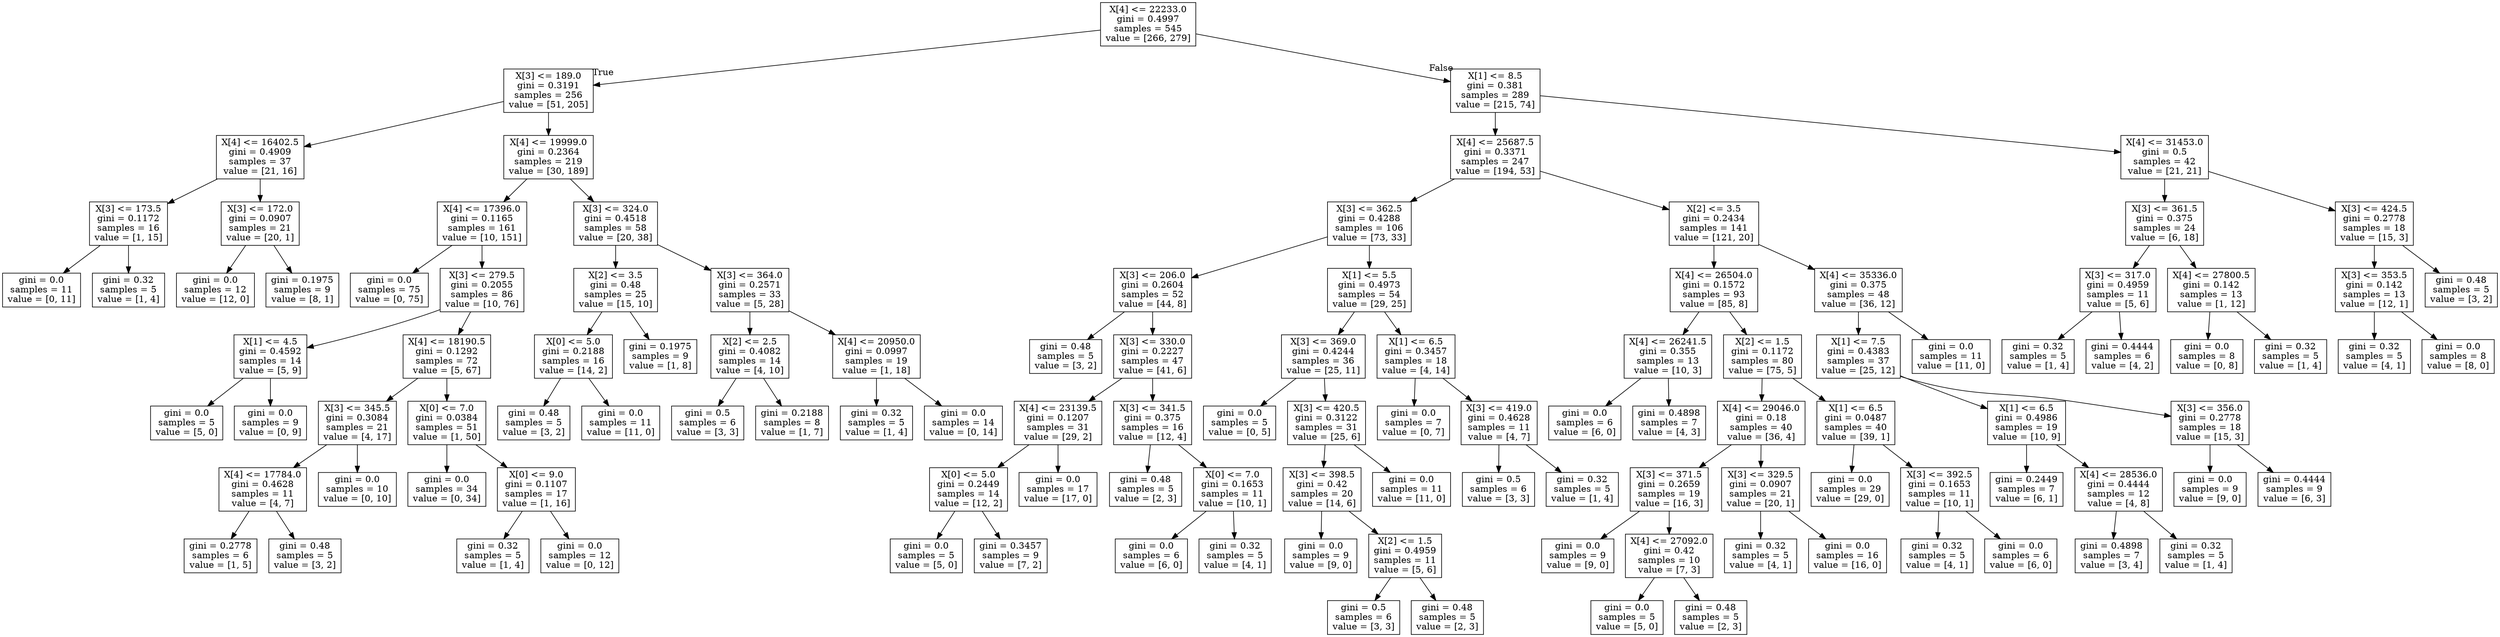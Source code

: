 digraph Tree {
node [shape=box] ;
0 [label="X[4] <= 22233.0\ngini = 0.4997\nsamples = 545\nvalue = [266, 279]"] ;
1 [label="X[3] <= 189.0\ngini = 0.3191\nsamples = 256\nvalue = [51, 205]"] ;
0 -> 1 [labeldistance=2.5, labelangle=45, headlabel="True"] ;
2 [label="X[4] <= 16402.5\ngini = 0.4909\nsamples = 37\nvalue = [21, 16]"] ;
1 -> 2 ;
3 [label="X[3] <= 173.5\ngini = 0.1172\nsamples = 16\nvalue = [1, 15]"] ;
2 -> 3 ;
4 [label="gini = 0.0\nsamples = 11\nvalue = [0, 11]"] ;
3 -> 4 ;
5 [label="gini = 0.32\nsamples = 5\nvalue = [1, 4]"] ;
3 -> 5 ;
6 [label="X[3] <= 172.0\ngini = 0.0907\nsamples = 21\nvalue = [20, 1]"] ;
2 -> 6 ;
7 [label="gini = 0.0\nsamples = 12\nvalue = [12, 0]"] ;
6 -> 7 ;
8 [label="gini = 0.1975\nsamples = 9\nvalue = [8, 1]"] ;
6 -> 8 ;
9 [label="X[4] <= 19999.0\ngini = 0.2364\nsamples = 219\nvalue = [30, 189]"] ;
1 -> 9 ;
10 [label="X[4] <= 17396.0\ngini = 0.1165\nsamples = 161\nvalue = [10, 151]"] ;
9 -> 10 ;
11 [label="gini = 0.0\nsamples = 75\nvalue = [0, 75]"] ;
10 -> 11 ;
12 [label="X[3] <= 279.5\ngini = 0.2055\nsamples = 86\nvalue = [10, 76]"] ;
10 -> 12 ;
13 [label="X[1] <= 4.5\ngini = 0.4592\nsamples = 14\nvalue = [5, 9]"] ;
12 -> 13 ;
14 [label="gini = 0.0\nsamples = 5\nvalue = [5, 0]"] ;
13 -> 14 ;
15 [label="gini = 0.0\nsamples = 9\nvalue = [0, 9]"] ;
13 -> 15 ;
16 [label="X[4] <= 18190.5\ngini = 0.1292\nsamples = 72\nvalue = [5, 67]"] ;
12 -> 16 ;
17 [label="X[3] <= 345.5\ngini = 0.3084\nsamples = 21\nvalue = [4, 17]"] ;
16 -> 17 ;
18 [label="X[4] <= 17784.0\ngini = 0.4628\nsamples = 11\nvalue = [4, 7]"] ;
17 -> 18 ;
19 [label="gini = 0.2778\nsamples = 6\nvalue = [1, 5]"] ;
18 -> 19 ;
20 [label="gini = 0.48\nsamples = 5\nvalue = [3, 2]"] ;
18 -> 20 ;
21 [label="gini = 0.0\nsamples = 10\nvalue = [0, 10]"] ;
17 -> 21 ;
22 [label="X[0] <= 7.0\ngini = 0.0384\nsamples = 51\nvalue = [1, 50]"] ;
16 -> 22 ;
23 [label="gini = 0.0\nsamples = 34\nvalue = [0, 34]"] ;
22 -> 23 ;
24 [label="X[0] <= 9.0\ngini = 0.1107\nsamples = 17\nvalue = [1, 16]"] ;
22 -> 24 ;
25 [label="gini = 0.32\nsamples = 5\nvalue = [1, 4]"] ;
24 -> 25 ;
26 [label="gini = 0.0\nsamples = 12\nvalue = [0, 12]"] ;
24 -> 26 ;
27 [label="X[3] <= 324.0\ngini = 0.4518\nsamples = 58\nvalue = [20, 38]"] ;
9 -> 27 ;
28 [label="X[2] <= 3.5\ngini = 0.48\nsamples = 25\nvalue = [15, 10]"] ;
27 -> 28 ;
29 [label="X[0] <= 5.0\ngini = 0.2188\nsamples = 16\nvalue = [14, 2]"] ;
28 -> 29 ;
30 [label="gini = 0.48\nsamples = 5\nvalue = [3, 2]"] ;
29 -> 30 ;
31 [label="gini = 0.0\nsamples = 11\nvalue = [11, 0]"] ;
29 -> 31 ;
32 [label="gini = 0.1975\nsamples = 9\nvalue = [1, 8]"] ;
28 -> 32 ;
33 [label="X[3] <= 364.0\ngini = 0.2571\nsamples = 33\nvalue = [5, 28]"] ;
27 -> 33 ;
34 [label="X[2] <= 2.5\ngini = 0.4082\nsamples = 14\nvalue = [4, 10]"] ;
33 -> 34 ;
35 [label="gini = 0.5\nsamples = 6\nvalue = [3, 3]"] ;
34 -> 35 ;
36 [label="gini = 0.2188\nsamples = 8\nvalue = [1, 7]"] ;
34 -> 36 ;
37 [label="X[4] <= 20950.0\ngini = 0.0997\nsamples = 19\nvalue = [1, 18]"] ;
33 -> 37 ;
38 [label="gini = 0.32\nsamples = 5\nvalue = [1, 4]"] ;
37 -> 38 ;
39 [label="gini = 0.0\nsamples = 14\nvalue = [0, 14]"] ;
37 -> 39 ;
40 [label="X[1] <= 8.5\ngini = 0.381\nsamples = 289\nvalue = [215, 74]"] ;
0 -> 40 [labeldistance=2.5, labelangle=-45, headlabel="False"] ;
41 [label="X[4] <= 25687.5\ngini = 0.3371\nsamples = 247\nvalue = [194, 53]"] ;
40 -> 41 ;
42 [label="X[3] <= 362.5\ngini = 0.4288\nsamples = 106\nvalue = [73, 33]"] ;
41 -> 42 ;
43 [label="X[3] <= 206.0\ngini = 0.2604\nsamples = 52\nvalue = [44, 8]"] ;
42 -> 43 ;
44 [label="gini = 0.48\nsamples = 5\nvalue = [3, 2]"] ;
43 -> 44 ;
45 [label="X[3] <= 330.0\ngini = 0.2227\nsamples = 47\nvalue = [41, 6]"] ;
43 -> 45 ;
46 [label="X[4] <= 23139.5\ngini = 0.1207\nsamples = 31\nvalue = [29, 2]"] ;
45 -> 46 ;
47 [label="X[0] <= 5.0\ngini = 0.2449\nsamples = 14\nvalue = [12, 2]"] ;
46 -> 47 ;
48 [label="gini = 0.0\nsamples = 5\nvalue = [5, 0]"] ;
47 -> 48 ;
49 [label="gini = 0.3457\nsamples = 9\nvalue = [7, 2]"] ;
47 -> 49 ;
50 [label="gini = 0.0\nsamples = 17\nvalue = [17, 0]"] ;
46 -> 50 ;
51 [label="X[3] <= 341.5\ngini = 0.375\nsamples = 16\nvalue = [12, 4]"] ;
45 -> 51 ;
52 [label="gini = 0.48\nsamples = 5\nvalue = [2, 3]"] ;
51 -> 52 ;
53 [label="X[0] <= 7.0\ngini = 0.1653\nsamples = 11\nvalue = [10, 1]"] ;
51 -> 53 ;
54 [label="gini = 0.0\nsamples = 6\nvalue = [6, 0]"] ;
53 -> 54 ;
55 [label="gini = 0.32\nsamples = 5\nvalue = [4, 1]"] ;
53 -> 55 ;
56 [label="X[1] <= 5.5\ngini = 0.4973\nsamples = 54\nvalue = [29, 25]"] ;
42 -> 56 ;
57 [label="X[3] <= 369.0\ngini = 0.4244\nsamples = 36\nvalue = [25, 11]"] ;
56 -> 57 ;
58 [label="gini = 0.0\nsamples = 5\nvalue = [0, 5]"] ;
57 -> 58 ;
59 [label="X[3] <= 420.5\ngini = 0.3122\nsamples = 31\nvalue = [25, 6]"] ;
57 -> 59 ;
60 [label="X[3] <= 398.5\ngini = 0.42\nsamples = 20\nvalue = [14, 6]"] ;
59 -> 60 ;
61 [label="gini = 0.0\nsamples = 9\nvalue = [9, 0]"] ;
60 -> 61 ;
62 [label="X[2] <= 1.5\ngini = 0.4959\nsamples = 11\nvalue = [5, 6]"] ;
60 -> 62 ;
63 [label="gini = 0.5\nsamples = 6\nvalue = [3, 3]"] ;
62 -> 63 ;
64 [label="gini = 0.48\nsamples = 5\nvalue = [2, 3]"] ;
62 -> 64 ;
65 [label="gini = 0.0\nsamples = 11\nvalue = [11, 0]"] ;
59 -> 65 ;
66 [label="X[1] <= 6.5\ngini = 0.3457\nsamples = 18\nvalue = [4, 14]"] ;
56 -> 66 ;
67 [label="gini = 0.0\nsamples = 7\nvalue = [0, 7]"] ;
66 -> 67 ;
68 [label="X[3] <= 419.0\ngini = 0.4628\nsamples = 11\nvalue = [4, 7]"] ;
66 -> 68 ;
69 [label="gini = 0.5\nsamples = 6\nvalue = [3, 3]"] ;
68 -> 69 ;
70 [label="gini = 0.32\nsamples = 5\nvalue = [1, 4]"] ;
68 -> 70 ;
71 [label="X[2] <= 3.5\ngini = 0.2434\nsamples = 141\nvalue = [121, 20]"] ;
41 -> 71 ;
72 [label="X[4] <= 26504.0\ngini = 0.1572\nsamples = 93\nvalue = [85, 8]"] ;
71 -> 72 ;
73 [label="X[4] <= 26241.5\ngini = 0.355\nsamples = 13\nvalue = [10, 3]"] ;
72 -> 73 ;
74 [label="gini = 0.0\nsamples = 6\nvalue = [6, 0]"] ;
73 -> 74 ;
75 [label="gini = 0.4898\nsamples = 7\nvalue = [4, 3]"] ;
73 -> 75 ;
76 [label="X[2] <= 1.5\ngini = 0.1172\nsamples = 80\nvalue = [75, 5]"] ;
72 -> 76 ;
77 [label="X[4] <= 29046.0\ngini = 0.18\nsamples = 40\nvalue = [36, 4]"] ;
76 -> 77 ;
78 [label="X[3] <= 371.5\ngini = 0.2659\nsamples = 19\nvalue = [16, 3]"] ;
77 -> 78 ;
79 [label="gini = 0.0\nsamples = 9\nvalue = [9, 0]"] ;
78 -> 79 ;
80 [label="X[4] <= 27092.0\ngini = 0.42\nsamples = 10\nvalue = [7, 3]"] ;
78 -> 80 ;
81 [label="gini = 0.0\nsamples = 5\nvalue = [5, 0]"] ;
80 -> 81 ;
82 [label="gini = 0.48\nsamples = 5\nvalue = [2, 3]"] ;
80 -> 82 ;
83 [label="X[3] <= 329.5\ngini = 0.0907\nsamples = 21\nvalue = [20, 1]"] ;
77 -> 83 ;
84 [label="gini = 0.32\nsamples = 5\nvalue = [4, 1]"] ;
83 -> 84 ;
85 [label="gini = 0.0\nsamples = 16\nvalue = [16, 0]"] ;
83 -> 85 ;
86 [label="X[1] <= 6.5\ngini = 0.0487\nsamples = 40\nvalue = [39, 1]"] ;
76 -> 86 ;
87 [label="gini = 0.0\nsamples = 29\nvalue = [29, 0]"] ;
86 -> 87 ;
88 [label="X[3] <= 392.5\ngini = 0.1653\nsamples = 11\nvalue = [10, 1]"] ;
86 -> 88 ;
89 [label="gini = 0.32\nsamples = 5\nvalue = [4, 1]"] ;
88 -> 89 ;
90 [label="gini = 0.0\nsamples = 6\nvalue = [6, 0]"] ;
88 -> 90 ;
91 [label="X[4] <= 35336.0\ngini = 0.375\nsamples = 48\nvalue = [36, 12]"] ;
71 -> 91 ;
92 [label="X[1] <= 7.5\ngini = 0.4383\nsamples = 37\nvalue = [25, 12]"] ;
91 -> 92 ;
93 [label="X[1] <= 6.5\ngini = 0.4986\nsamples = 19\nvalue = [10, 9]"] ;
92 -> 93 ;
94 [label="gini = 0.2449\nsamples = 7\nvalue = [6, 1]"] ;
93 -> 94 ;
95 [label="X[4] <= 28536.0\ngini = 0.4444\nsamples = 12\nvalue = [4, 8]"] ;
93 -> 95 ;
96 [label="gini = 0.4898\nsamples = 7\nvalue = [3, 4]"] ;
95 -> 96 ;
97 [label="gini = 0.32\nsamples = 5\nvalue = [1, 4]"] ;
95 -> 97 ;
98 [label="X[3] <= 356.0\ngini = 0.2778\nsamples = 18\nvalue = [15, 3]"] ;
92 -> 98 ;
99 [label="gini = 0.0\nsamples = 9\nvalue = [9, 0]"] ;
98 -> 99 ;
100 [label="gini = 0.4444\nsamples = 9\nvalue = [6, 3]"] ;
98 -> 100 ;
101 [label="gini = 0.0\nsamples = 11\nvalue = [11, 0]"] ;
91 -> 101 ;
102 [label="X[4] <= 31453.0\ngini = 0.5\nsamples = 42\nvalue = [21, 21]"] ;
40 -> 102 ;
103 [label="X[3] <= 361.5\ngini = 0.375\nsamples = 24\nvalue = [6, 18]"] ;
102 -> 103 ;
104 [label="X[3] <= 317.0\ngini = 0.4959\nsamples = 11\nvalue = [5, 6]"] ;
103 -> 104 ;
105 [label="gini = 0.32\nsamples = 5\nvalue = [1, 4]"] ;
104 -> 105 ;
106 [label="gini = 0.4444\nsamples = 6\nvalue = [4, 2]"] ;
104 -> 106 ;
107 [label="X[4] <= 27800.5\ngini = 0.142\nsamples = 13\nvalue = [1, 12]"] ;
103 -> 107 ;
108 [label="gini = 0.0\nsamples = 8\nvalue = [0, 8]"] ;
107 -> 108 ;
109 [label="gini = 0.32\nsamples = 5\nvalue = [1, 4]"] ;
107 -> 109 ;
110 [label="X[3] <= 424.5\ngini = 0.2778\nsamples = 18\nvalue = [15, 3]"] ;
102 -> 110 ;
111 [label="X[3] <= 353.5\ngini = 0.142\nsamples = 13\nvalue = [12, 1]"] ;
110 -> 111 ;
112 [label="gini = 0.32\nsamples = 5\nvalue = [4, 1]"] ;
111 -> 112 ;
113 [label="gini = 0.0\nsamples = 8\nvalue = [8, 0]"] ;
111 -> 113 ;
114 [label="gini = 0.48\nsamples = 5\nvalue = [3, 2]"] ;
110 -> 114 ;
}